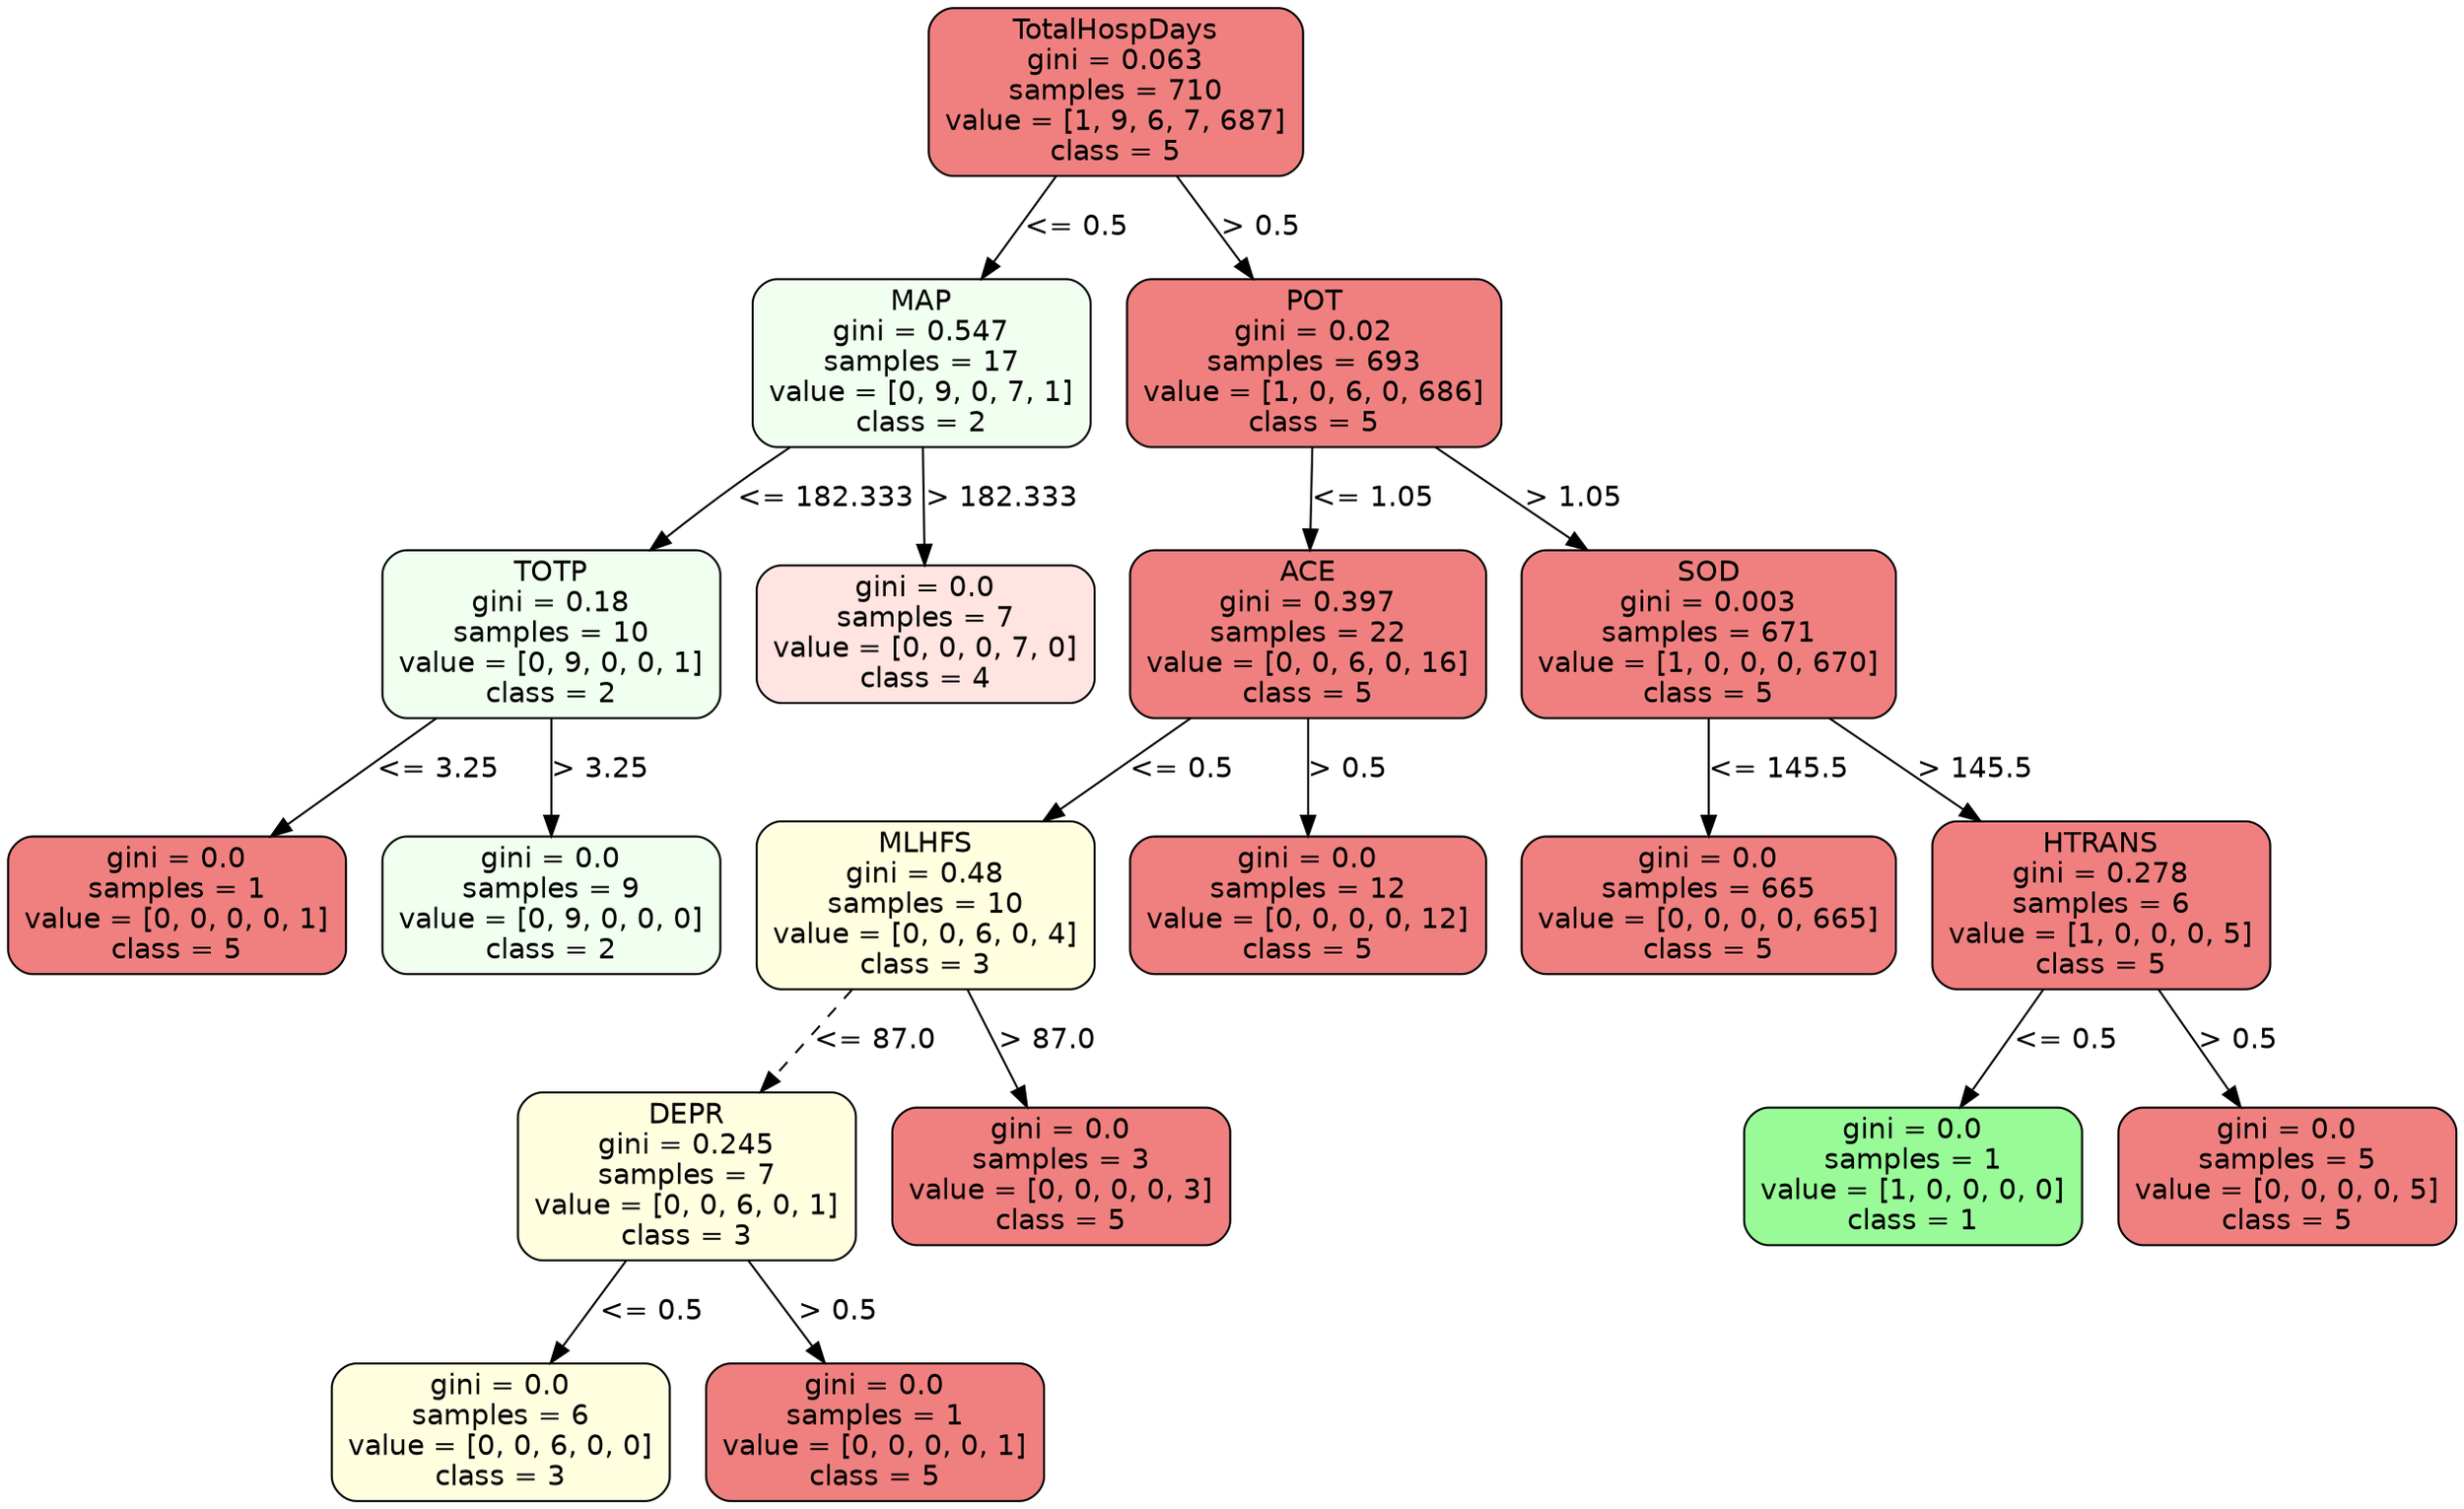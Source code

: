 strict digraph Tree {
	graph [bb="0,0,1210,738"];
	node [color=black,
		fontname=helvetica,
		label="\N",
		shape=box,
		style="filled, rounded"
	];
	edge [fontname=helvetica];
	0	[fillcolor=lightcoral,
		height=1.1528,
		label="TotalHospDays\ngini = 0.063\nsamples = 710\nvalue = [1, 9, 6, 7, 687]\nclass = 5",
		pos="547.5,696.5",
		width=2.5694];
	1	[fillcolor=honeydew,
		height=1.1528,
		label="MAP\ngini = 0.547\nsamples = 17\nvalue = [0, 9, 0, 7, 1]\nclass = 2",
		pos="451.5,562.5",
		width=2.3194];
	0 -> 1	[label="<= 0.5",
		labelangle=45,
		labeldistance=2.5,
		lp="528.5,629.5",
		op="<=",
		param=0.5,
		pos="e,481.15,604.27 517.91,654.82 508.24,641.52 497.39,626.6 487.31,612.74",
		style=solid];
	6	[fillcolor=lightcoral,
		height=1.1528,
		label="POT\ngini = 0.02\nsamples = 693\nvalue = [1, 0, 6, 0, 686]\nclass = 5",
		pos="645.5,562.5",
		width=2.5694];
	0 -> 6	[label="> 0.5",
		labelangle=-45,
		labeldistance=2.5,
		lp="619.5,629.5",
		op=">",
		param=0.5,
		pos="e,615.23,604.27 577.7,654.82 587.67,641.39 598.86,626.32 609.23,612.35",
		style=solid];
	2	[fillcolor=honeydew,
		height=1.1528,
		label="TOTP\ngini = 0.18\nsamples = 10\nvalue = [0, 9, 0, 0, 1]\nclass = 2",
		pos="268.5,428.5",
		width=2.3194];
	1 -> 2	[label="<= 182.333",
		lp="404.5,495.5",
		op="<=",
		param=182.333,
		pos="e,317.43,470.12 386.33,520.76 377.55,514.94 368.74,508.92 360.5,503 348.9,494.67 336.77,485.41 325.28,476.35",
		style=solid];
	5	[fillcolor=mistyrose,
		height=0.94444,
		label="gini = 0.0\nsamples = 7\nvalue = [0, 0, 0, 7, 0]\nclass = 4",
		pos="453.5,428.5",
		width=2.3194];
	1 -> 5	[label="> 182.333",
		lp="491.5,495.5",
		op=">",
		param=182.333,
		pos="e,453,462.74 452.12,520.82 452.35,505.68 452.61,488.44 452.84,473.05",
		style=solid];
	3	[fillcolor=lightcoral,
		height=0.94444,
		label="gini = 0.0\nsamples = 1\nvalue = [0, 0, 0, 0, 1]\nclass = 5",
		pos="83.5,294.5",
		width=2.3194];
	2 -> 3	[label="<= 3.25",
		lp="213,361.5",
		op="<=",
		param=3.25,
		pos="e,129.91,328.62 211.74,387 188.37,370.33 161.41,351.09 138.26,334.57",
		style=solid];
	4	[fillcolor=honeydew,
		height=0.94444,
		label="gini = 0.0\nsamples = 9\nvalue = [0, 9, 0, 0, 0]\nclass = 2",
		pos="268.5,294.5",
		width=2.3194];
	2 -> 4	[label="> 3.25",
		lp="293,361.5",
		op=">",
		param=3.25,
		pos="e,268.5,328.74 268.5,386.82 268.5,371.68 268.5,354.44 268.5,339.05",
		style=solid];
	7	[fillcolor=lightcoral,
		height=1.1528,
		label="ACE\ngini = 0.397\nsamples = 22\nvalue = [0, 0, 6, 0, 16]\nclass = 5",
		pos="642.5,428.5",
		width=2.4444];
	6 -> 7	[label="<= 1.05",
		lp="675,495.5",
		op="<=",
		param=1.05,
		pos="e,643.43,470.27 644.58,520.82 644.28,508.02 643.96,493.73 643.65,480.32",
		style=solid];
	14	[fillcolor=lightcoral,
		height=1.1528,
		label="SOD\ngini = 0.003\nsamples = 671\nvalue = [1, 0, 0, 0, 670]\nclass = 5",
		pos="840.5,428.5",
		width=2.5694];
	6 -> 14	[label="> 1.05",
		lp="774,495.5",
		op=">",
		param=1.05,
		pos="e,780.45,470.15 705.33,521 726.38,506.75 750.2,490.62 771.92,475.92",
		style=solid];
	8	[fillcolor=lightyellow,
		height=1.1528,
		label="MLHFS\ngini = 0.48\nsamples = 10\nvalue = [0, 0, 6, 0, 4]\nclass = 3",
		pos="453.5,294.5",
		width=2.3194];
	7 -> 8	[label="<= 0.5",
		lp="580.5,361.5",
		op="<=",
		param=0.5,
		pos="e,511.71,336.15 584.51,387 564.11,372.75 541.02,356.62 519.97,341.92",
		style=solid];
	13	[fillcolor=lightcoral,
		height=0.94444,
		label="gini = 0.0\nsamples = 12\nvalue = [0, 0, 0, 0, 12]\nclass = 5",
		pos="642.5,294.5",
		width=2.4444];
	7 -> 13	[label="> 0.5",
		lp="662.5,361.5",
		op=">",
		param=0.5,
		pos="e,642.5,328.74 642.5,386.82 642.5,371.68 642.5,354.44 642.5,339.05",
		style=solid];
	9	[fillcolor=lightyellow,
		height=1.1528,
		label="DEPR\ngini = 0.245\nsamples = 7\nvalue = [0, 0, 6, 0, 1]\nclass = 3",
		pos="335.5,160.5",
		width=2.3194];
	8 -> 9	[label="<= 87.0",
		lp="429,227.5",
		op="<=",
		param=87.0,
		pos="e,371.95,202.27 417.13,252.82 405.02,239.27 391.41,224.04 378.82,209.96",
		style=dashed];
	12	[fillcolor=lightcoral,
		height=0.94444,
		label="gini = 0.0\nsamples = 3\nvalue = [0, 0, 0, 0, 3]\nclass = 5",
		pos="520.5,160.5",
		width=2.3194];
	8 -> 12	[label="> 87.0",
		lp="514,227.5",
		op=">",
		param=87.0,
		pos="e,503.63,194.74 474.15,252.82 482.06,237.24 491.09,219.45 499.07,203.73",
		style=solid];
	10	[fillcolor=lightyellow,
		height=0.94444,
		label="gini = 0.0\nsamples = 6\nvalue = [0, 0, 6, 0, 0]\nclass = 3",
		pos="243.5,34",
		width=2.3194];
	9 -> 10	[label="<= 0.5",
		lp="318.5,93.5",
		op="<=",
		param=0.5,
		pos="e,268.17,68.379 305.38,118.73 295.39,105.23 284.28,90.181 274.25,76.611",
		style=solid];
	11	[fillcolor=lightcoral,
		height=0.94444,
		label="gini = 0.0\nsamples = 1\nvalue = [0, 0, 0, 0, 1]\nclass = 5",
		pos="428.5,34",
		width=2.3194];
	9 -> 11	[label="> 0.5",
		lp="410.5,93.5",
		op=">",
		param=0.5,
		pos="e,403.57,68.379 365.95,118.73 376.04,105.23 387.28,90.181 397.42,76.611",
		style=solid];
	15	[fillcolor=lightcoral,
		height=0.94444,
		label="gini = 0.0\nsamples = 665\nvalue = [0, 0, 0, 0, 665]\nclass = 5",
		pos="840.5,294.5",
		width=2.5694];
	14 -> 15	[label="<= 145.5",
		lp="875.5,361.5",
		op="<=",
		param=145.5,
		pos="e,840.5,328.74 840.5,386.82 840.5,371.68 840.5,354.44 840.5,339.05",
		style=solid];
	16	[fillcolor=lightcoral,
		height=1.1528,
		label="HTRANS\ngini = 0.278\nsamples = 6\nvalue = [1, 0, 0, 0, 5]\nclass = 5",
		pos="1034.5,294.5",
		width=2.3194];
	14 -> 16	[label="> 145.5",
		lp="972.5,361.5",
		op=">",
		param=145.5,
		pos="e,974.75,336.15 900.02,387 920.97,372.75 944.67,356.62 966.27,341.92",
		style=solid];
	17	[fillcolor=palegreen,
		height=0.94444,
		label="gini = 0.0\nsamples = 1\nvalue = [1, 0, 0, 0, 0]\nclass = 1",
		pos="941.5,160.5",
		width=2.3194];
	16 -> 17	[label="<= 0.5",
		lp="1017.5,227.5",
		op="<=",
		param=0.5,
		pos="e,964.92,194.74 1005.8,252.82 994.76,237.1 982.09,219.11 970.94,203.29",
		style=solid];
	18	[fillcolor=lightcoral,
		height=0.94444,
		label="gini = 0.0\nsamples = 5\nvalue = [0, 0, 0, 0, 5]\nclass = 5",
		pos="1126.5,160.5",
		width=2.3194];
	16 -> 18	[label="> 0.5",
		lp="1102.5,227.5",
		op=">",
		param=0.5,
		pos="e,1103.3,194.74 1062.9,252.82 1073.8,237.1 1086.3,219.11 1097.4,203.29",
		style=solid];
}
